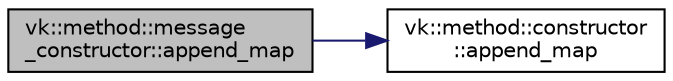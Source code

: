 digraph "vk::method::message_constructor::append_map"
{
 // LATEX_PDF_SIZE
  edge [fontname="Helvetica",fontsize="10",labelfontname="Helvetica",labelfontsize="10"];
  node [fontname="Helvetica",fontsize="10",shape=record];
  rankdir="LR";
  Node1 [label="vk::method::message\l_constructor::append_map",height=0.2,width=0.4,color="black", fillcolor="grey75", style="filled", fontcolor="black",tooltip=" "];
  Node1 -> Node2 [color="midnightblue",fontsize="10",style="solid",fontname="Helvetica"];
  Node2 [label="vk::method::constructor\l::append_map",height=0.2,width=0.4,color="black", fillcolor="white", style="filled",URL="$classvk_1_1method_1_1constructor.html#aad83ff8cf0ee5e20f5b768a83583a5b6",tooltip=" "];
}
